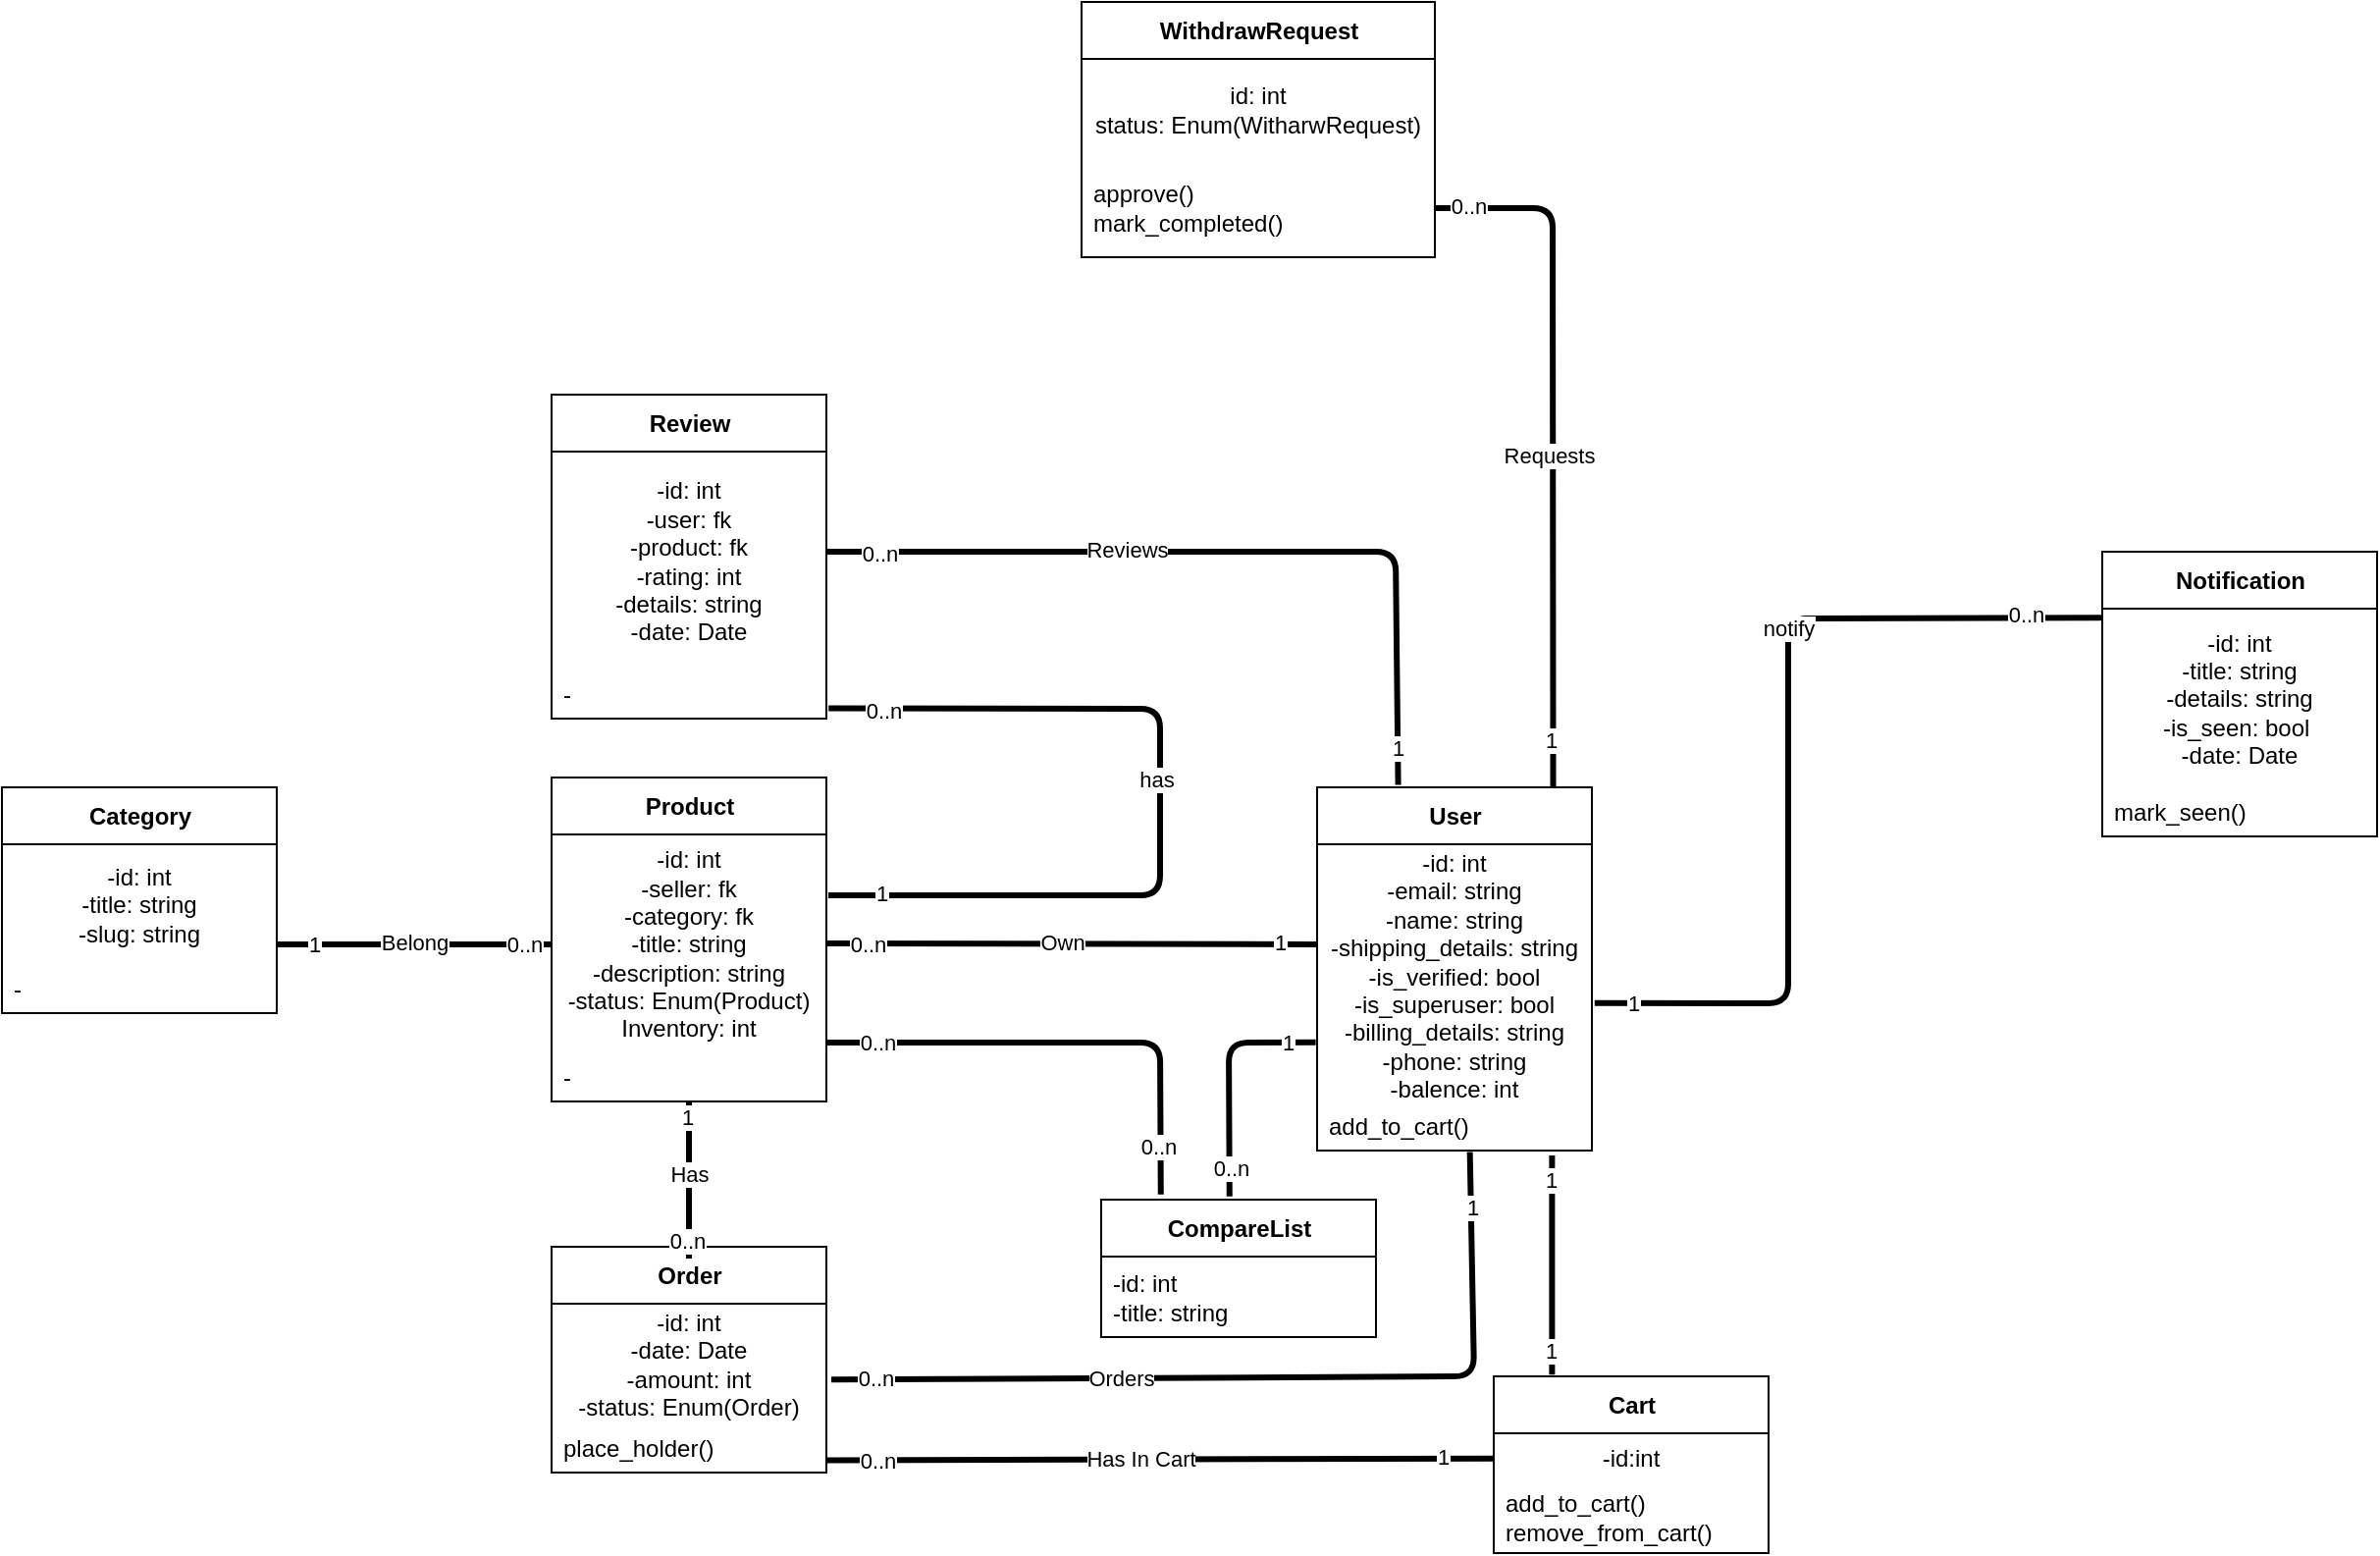 <mxfile version="24.3.1" type="device">
  <diagram id="PvmefhZthufcn5cNyNyI" name="Page-1">
    <mxGraphModel dx="1364" dy="1832" grid="1" gridSize="10" guides="1" tooltips="1" connect="1" arrows="1" fold="1" page="1" pageScale="1" pageWidth="850" pageHeight="1100" math="0" shadow="0">
      <root>
        <mxCell id="0" />
        <mxCell id="1" parent="0" />
        <mxCell id="57" value="User" style="swimlane;fontStyle=1;align=center;verticalAlign=middle;childLayout=stackLayout;horizontal=1;startSize=29;horizontalStack=0;resizeParent=1;resizeParentMax=0;resizeLast=0;collapsible=0;marginBottom=0;html=1;" parent="1" vertex="1">
          <mxGeometry x="1400" y="160" width="140" height="185" as="geometry" />
        </mxCell>
        <mxCell id="58" value="-id: int&lt;br&gt;-email: string&lt;br&gt;-name: string&lt;br&gt;-shipping_details: string&lt;br&gt;-is_verified: bool&lt;br&gt;-is_superuser: bool&lt;br&gt;-billing_details: string&lt;br&gt;-phone: string&lt;br&gt;-balence: int" style="text;html=1;strokeColor=none;fillColor=none;align=center;verticalAlign=middle;spacingLeft=4;spacingRight=4;overflow=hidden;rotatable=0;points=[[0,0.5],[1,0.5]];portConstraint=eastwest;" parent="57" vertex="1">
          <mxGeometry y="29" width="140" height="131" as="geometry" />
        </mxCell>
        <mxCell id="59" value="add_to_cart()" style="text;html=1;strokeColor=none;fillColor=none;align=left;verticalAlign=middle;spacingLeft=4;spacingRight=4;overflow=hidden;rotatable=0;points=[[0,0.5],[1,0.5]];portConstraint=eastwest;" parent="57" vertex="1">
          <mxGeometry y="160" width="140" height="25" as="geometry" />
        </mxCell>
        <mxCell id="60" value="Product" style="swimlane;fontStyle=1;align=center;verticalAlign=middle;childLayout=stackLayout;horizontal=1;startSize=29;horizontalStack=0;resizeParent=1;resizeParentMax=0;resizeLast=0;collapsible=0;marginBottom=0;html=1;" parent="1" vertex="1">
          <mxGeometry x="1010" y="155" width="140" height="165" as="geometry" />
        </mxCell>
        <mxCell id="61" value="-id: int&lt;br&gt;-seller: fk&lt;br&gt;-category: fk&lt;br&gt;-title: string&lt;br&gt;-description: string&lt;br&gt;-status: Enum(Product)&lt;br&gt;Inventory: int" style="text;html=1;strokeColor=none;fillColor=none;align=center;verticalAlign=middle;spacingLeft=4;spacingRight=4;overflow=hidden;rotatable=0;points=[[0,0.5],[1,0.5]];portConstraint=eastwest;" parent="60" vertex="1">
          <mxGeometry y="29" width="140" height="111" as="geometry" />
        </mxCell>
        <mxCell id="62" value="-" style="text;html=1;strokeColor=none;fillColor=none;align=left;verticalAlign=middle;spacingLeft=4;spacingRight=4;overflow=hidden;rotatable=0;points=[[0,0.5],[1,0.5]];portConstraint=eastwest;" parent="60" vertex="1">
          <mxGeometry y="140" width="140" height="25" as="geometry" />
        </mxCell>
        <mxCell id="63" value="" style="endArrow=none;startArrow=none;endFill=0;startFill=0;endSize=8;html=1;verticalAlign=bottom;labelBackgroundColor=none;strokeWidth=3;exitX=1;exitY=0.5;exitDx=0;exitDy=0;" parent="1" source="61" edge="1">
          <mxGeometry width="160" relative="1" as="geometry">
            <mxPoint x="1260" y="240" as="sourcePoint" />
            <mxPoint x="1400" y="240" as="targetPoint" />
          </mxGeometry>
        </mxCell>
        <mxCell id="64" value="0..n" style="edgeLabel;html=1;align=center;verticalAlign=middle;resizable=0;points=[];" parent="63" vertex="1" connectable="0">
          <mxGeometry x="-0.887" relative="1" as="geometry">
            <mxPoint x="7" as="offset" />
          </mxGeometry>
        </mxCell>
        <mxCell id="65" value="1" style="edgeLabel;html=1;align=center;verticalAlign=middle;resizable=0;points=[];" parent="63" vertex="1" connectable="0">
          <mxGeometry x="0.842" y="1" relative="1" as="geometry">
            <mxPoint as="offset" />
          </mxGeometry>
        </mxCell>
        <mxCell id="73" value="Own" style="edgeLabel;html=1;align=center;verticalAlign=middle;resizable=0;points=[];" parent="63" vertex="1" connectable="0">
          <mxGeometry x="-0.11" y="1" relative="1" as="geometry">
            <mxPoint x="8" as="offset" />
          </mxGeometry>
        </mxCell>
        <mxCell id="66" value="Order" style="swimlane;fontStyle=1;align=center;verticalAlign=middle;childLayout=stackLayout;horizontal=1;startSize=29;horizontalStack=0;resizeParent=1;resizeParentMax=0;resizeLast=0;collapsible=0;marginBottom=0;html=1;" parent="1" vertex="1">
          <mxGeometry x="1010" y="394" width="140" height="115" as="geometry" />
        </mxCell>
        <mxCell id="67" value="-id: int&lt;br&gt;-date: Date&lt;br&gt;-amount: int&lt;br&gt;-status: Enum(Order)" style="text;html=1;strokeColor=none;fillColor=none;align=center;verticalAlign=middle;spacingLeft=4;spacingRight=4;overflow=hidden;rotatable=0;points=[[0,0.5],[1,0.5]];portConstraint=eastwest;" parent="66" vertex="1">
          <mxGeometry y="29" width="140" height="61" as="geometry" />
        </mxCell>
        <mxCell id="68" value="place_holder()" style="text;html=1;strokeColor=none;fillColor=none;align=left;verticalAlign=middle;spacingLeft=4;spacingRight=4;overflow=hidden;rotatable=0;points=[[0,0.5],[1,0.5]];portConstraint=eastwest;" parent="66" vertex="1">
          <mxGeometry y="90" width="140" height="25" as="geometry" />
        </mxCell>
        <mxCell id="70" value="" style="endArrow=none;startArrow=none;endFill=0;startFill=0;endSize=8;html=1;verticalAlign=bottom;labelBackgroundColor=none;strokeWidth=3;" parent="1" edge="1">
          <mxGeometry width="160" relative="1" as="geometry">
            <mxPoint x="1080" y="320" as="sourcePoint" />
            <mxPoint x="1080" y="400" as="targetPoint" />
          </mxGeometry>
        </mxCell>
        <mxCell id="76" value="0..n" style="edgeLabel;html=1;align=center;verticalAlign=middle;resizable=0;points=[];" parent="70" vertex="1" connectable="0">
          <mxGeometry x="0.781" y="-1" relative="1" as="geometry">
            <mxPoint as="offset" />
          </mxGeometry>
        </mxCell>
        <mxCell id="77" value="1" style="edgeLabel;html=1;align=center;verticalAlign=middle;resizable=0;points=[];" parent="70" vertex="1" connectable="0">
          <mxGeometry x="-0.802" y="-1" relative="1" as="geometry">
            <mxPoint as="offset" />
          </mxGeometry>
        </mxCell>
        <mxCell id="86" value="Has" style="edgeLabel;html=1;align=center;verticalAlign=middle;resizable=0;points=[];" parent="70" vertex="1" connectable="0">
          <mxGeometry x="-0.075" relative="1" as="geometry">
            <mxPoint as="offset" />
          </mxGeometry>
        </mxCell>
        <mxCell id="71" value="" style="endArrow=none;startArrow=none;endFill=0;startFill=0;endSize=8;html=1;verticalAlign=bottom;labelBackgroundColor=none;strokeWidth=3;entryX=0.556;entryY=1.031;entryDx=0;entryDy=0;entryPerimeter=0;exitX=1.018;exitY=0.633;exitDx=0;exitDy=0;exitPerimeter=0;" parent="1" source="67" target="59" edge="1">
          <mxGeometry width="160" relative="1" as="geometry">
            <mxPoint x="1150" y="460" as="sourcePoint" />
            <mxPoint x="1420" y="460" as="targetPoint" />
            <Array as="points">
              <mxPoint x="1480" y="460" />
            </Array>
          </mxGeometry>
        </mxCell>
        <mxCell id="72" value="0..n" style="edgeLabel;html=1;align=center;verticalAlign=middle;resizable=0;points=[];" parent="71" vertex="1" connectable="0">
          <mxGeometry x="-0.901" y="1" relative="1" as="geometry">
            <mxPoint as="offset" />
          </mxGeometry>
        </mxCell>
        <mxCell id="75" value="1" style="edgeLabel;html=1;align=center;verticalAlign=middle;resizable=0;points=[];" parent="71" vertex="1" connectable="0">
          <mxGeometry x="0.874" relative="1" as="geometry">
            <mxPoint as="offset" />
          </mxGeometry>
        </mxCell>
        <mxCell id="85" value="Orders" style="edgeLabel;html=1;align=center;verticalAlign=middle;resizable=0;points=[];" parent="71" vertex="1" connectable="0">
          <mxGeometry x="-0.334" relative="1" as="geometry">
            <mxPoint as="offset" />
          </mxGeometry>
        </mxCell>
        <mxCell id="78" value="Category" style="swimlane;fontStyle=1;align=center;verticalAlign=middle;childLayout=stackLayout;horizontal=1;startSize=29;horizontalStack=0;resizeParent=1;resizeParentMax=0;resizeLast=0;collapsible=0;marginBottom=0;html=1;" parent="1" vertex="1">
          <mxGeometry x="730" y="160" width="140" height="115" as="geometry" />
        </mxCell>
        <mxCell id="79" value="-id: int&lt;br&gt;-title: string&lt;br&gt;-slug: string" style="text;html=1;strokeColor=none;fillColor=none;align=center;verticalAlign=middle;spacingLeft=4;spacingRight=4;overflow=hidden;rotatable=0;points=[[0,0.5],[1,0.5]];portConstraint=eastwest;" parent="78" vertex="1">
          <mxGeometry y="29" width="140" height="61" as="geometry" />
        </mxCell>
        <mxCell id="80" value="-" style="text;html=1;strokeColor=none;fillColor=none;align=left;verticalAlign=middle;spacingLeft=4;spacingRight=4;overflow=hidden;rotatable=0;points=[[0,0.5],[1,0.5]];portConstraint=eastwest;" parent="78" vertex="1">
          <mxGeometry y="90" width="140" height="25" as="geometry" />
        </mxCell>
        <mxCell id="82" value="" style="endArrow=none;startArrow=none;endFill=0;startFill=0;endSize=8;html=1;verticalAlign=bottom;labelBackgroundColor=none;strokeWidth=3;" parent="1" edge="1">
          <mxGeometry width="160" relative="1" as="geometry">
            <mxPoint x="870" y="240" as="sourcePoint" />
            <mxPoint x="1010" y="240" as="targetPoint" />
          </mxGeometry>
        </mxCell>
        <mxCell id="83" value="1" style="edgeLabel;html=1;align=center;verticalAlign=middle;resizable=0;points=[];" parent="82" vertex="1" connectable="0">
          <mxGeometry x="-0.733" relative="1" as="geometry">
            <mxPoint as="offset" />
          </mxGeometry>
        </mxCell>
        <mxCell id="84" value="Belong" style="edgeLabel;html=1;align=center;verticalAlign=middle;resizable=0;points=[];" parent="82" vertex="1" connectable="0">
          <mxGeometry x="-0.098" y="1" relative="1" as="geometry">
            <mxPoint x="7" as="offset" />
          </mxGeometry>
        </mxCell>
        <mxCell id="87" value="0..n" style="edgeLabel;html=1;align=center;verticalAlign=middle;resizable=0;points=[];" parent="82" vertex="1" connectable="0">
          <mxGeometry x="0.795" relative="1" as="geometry">
            <mxPoint as="offset" />
          </mxGeometry>
        </mxCell>
        <mxCell id="91" value="CompareList" style="swimlane;fontStyle=1;align=center;verticalAlign=middle;childLayout=stackLayout;horizontal=1;startSize=29;horizontalStack=0;resizeParent=1;resizeParentMax=0;resizeLast=0;collapsible=0;marginBottom=0;html=1;" parent="1" vertex="1">
          <mxGeometry x="1290" y="370" width="140" height="70" as="geometry" />
        </mxCell>
        <mxCell id="93" value="-id: int&lt;br&gt;-title: string" style="text;html=1;strokeColor=none;fillColor=none;align=left;verticalAlign=middle;spacingLeft=4;spacingRight=4;overflow=hidden;rotatable=0;points=[[0,0.5],[1,0.5]];portConstraint=eastwest;" parent="91" vertex="1">
          <mxGeometry y="29" width="140" height="41" as="geometry" />
        </mxCell>
        <mxCell id="94" value="Notification" style="swimlane;fontStyle=1;align=center;verticalAlign=middle;childLayout=stackLayout;horizontal=1;startSize=29;horizontalStack=0;resizeParent=1;resizeParentMax=0;resizeLast=0;collapsible=0;marginBottom=0;html=1;" parent="1" vertex="1">
          <mxGeometry x="1800" y="40" width="140" height="145" as="geometry" />
        </mxCell>
        <mxCell id="95" value="-id: int&lt;br&gt;-title: string&lt;br&gt;-details: string&lt;br&gt;-is_seen: bool&amp;nbsp;&lt;br&gt;-date: Date" style="text;html=1;strokeColor=none;fillColor=none;align=center;verticalAlign=middle;spacingLeft=4;spacingRight=4;overflow=hidden;rotatable=0;points=[[0,0.5],[1,0.5]];portConstraint=eastwest;" parent="94" vertex="1">
          <mxGeometry y="29" width="140" height="91" as="geometry" />
        </mxCell>
        <mxCell id="96" value="mark_seen()" style="text;html=1;strokeColor=none;fillColor=none;align=left;verticalAlign=middle;spacingLeft=4;spacingRight=4;overflow=hidden;rotatable=0;points=[[0,0.5],[1,0.5]];portConstraint=eastwest;" parent="94" vertex="1">
          <mxGeometry y="120" width="140" height="25" as="geometry" />
        </mxCell>
        <mxCell id="103" value="" style="endArrow=none;startArrow=none;endFill=0;startFill=0;endSize=8;html=1;verticalAlign=bottom;labelBackgroundColor=none;strokeWidth=3;exitX=1.01;exitY=0.617;exitDx=0;exitDy=0;exitPerimeter=0;entryX=0.002;entryY=0.051;entryDx=0;entryDy=0;entryPerimeter=0;" parent="1" source="58" target="95" edge="1">
          <mxGeometry width="160" relative="1" as="geometry">
            <mxPoint x="1520" y="75" as="sourcePoint" />
            <mxPoint x="1680" y="75" as="targetPoint" />
            <Array as="points">
              <mxPoint x="1640" y="270" />
              <mxPoint x="1640" y="74" />
            </Array>
          </mxGeometry>
        </mxCell>
        <mxCell id="104" value="0..n" style="edgeLabel;html=1;align=center;verticalAlign=middle;resizable=0;points=[];" parent="103" vertex="1" connectable="0">
          <mxGeometry x="0.825" y="2" relative="1" as="geometry">
            <mxPoint as="offset" />
          </mxGeometry>
        </mxCell>
        <mxCell id="105" value="1" style="edgeLabel;html=1;align=center;verticalAlign=middle;resizable=0;points=[];" parent="103" vertex="1" connectable="0">
          <mxGeometry x="-0.916" relative="1" as="geometry">
            <mxPoint as="offset" />
          </mxGeometry>
        </mxCell>
        <mxCell id="110" value="notify" style="edgeLabel;html=1;align=center;verticalAlign=middle;resizable=0;points=[];" parent="103" vertex="1" connectable="0">
          <mxGeometry x="-0.015" y="2" relative="1" as="geometry">
            <mxPoint x="2" y="-66" as="offset" />
          </mxGeometry>
        </mxCell>
        <mxCell id="120" value="Review" style="swimlane;fontStyle=1;align=center;verticalAlign=middle;childLayout=stackLayout;horizontal=1;startSize=29;horizontalStack=0;resizeParent=1;resizeParentMax=0;resizeLast=0;collapsible=0;marginBottom=0;html=1;" parent="1" vertex="1">
          <mxGeometry x="1010" y="-40" width="140" height="165" as="geometry" />
        </mxCell>
        <mxCell id="121" value="-id: int&lt;br&gt;-user: fk&lt;br&gt;-product: fk&lt;br&gt;-rating: int&lt;br&gt;-details: string&lt;br&gt;-date: Date" style="text;html=1;strokeColor=none;fillColor=none;align=center;verticalAlign=middle;spacingLeft=4;spacingRight=4;overflow=hidden;rotatable=0;points=[[0,0.5],[1,0.5]];portConstraint=eastwest;" parent="120" vertex="1">
          <mxGeometry y="29" width="140" height="111" as="geometry" />
        </mxCell>
        <mxCell id="122" value="-" style="text;html=1;strokeColor=none;fillColor=none;align=left;verticalAlign=middle;spacingLeft=4;spacingRight=4;overflow=hidden;rotatable=0;points=[[0,0.5],[1,0.5]];portConstraint=eastwest;" parent="120" vertex="1">
          <mxGeometry y="140" width="140" height="25" as="geometry" />
        </mxCell>
        <mxCell id="123" value="" style="endArrow=none;startArrow=none;endFill=0;startFill=0;endSize=8;html=1;verticalAlign=bottom;labelBackgroundColor=none;strokeWidth=3;exitX=1.008;exitY=0.791;exitDx=0;exitDy=0;exitPerimeter=0;" parent="1" source="122" edge="1">
          <mxGeometry width="160" relative="1" as="geometry">
            <mxPoint x="1260" y="10" as="sourcePoint" />
            <mxPoint x="1151" y="215" as="targetPoint" />
            <Array as="points">
              <mxPoint x="1320" y="120" />
              <mxPoint x="1320" y="215" />
            </Array>
          </mxGeometry>
        </mxCell>
        <mxCell id="124" value="0..n" style="edgeLabel;html=1;align=center;verticalAlign=middle;resizable=0;points=[];" parent="123" vertex="1" connectable="0">
          <mxGeometry x="-0.87" y="-1" relative="1" as="geometry">
            <mxPoint as="offset" />
          </mxGeometry>
        </mxCell>
        <mxCell id="125" value="1" style="edgeLabel;html=1;align=center;verticalAlign=middle;resizable=0;points=[];" parent="123" vertex="1" connectable="0">
          <mxGeometry x="0.879" y="-1" relative="1" as="geometry">
            <mxPoint as="offset" />
          </mxGeometry>
        </mxCell>
        <mxCell id="152" value="has" style="edgeLabel;html=1;align=center;verticalAlign=middle;resizable=0;points=[];" parent="123" vertex="1" connectable="0">
          <mxGeometry x="-0.049" y="-2" relative="1" as="geometry">
            <mxPoint y="-1" as="offset" />
          </mxGeometry>
        </mxCell>
        <mxCell id="126" value="" style="endArrow=none;startArrow=none;endFill=0;startFill=0;endSize=8;html=1;verticalAlign=bottom;labelBackgroundColor=none;strokeWidth=3;entryX=0.295;entryY=-0.007;entryDx=0;entryDy=0;entryPerimeter=0;" parent="1" target="57" edge="1">
          <mxGeometry width="160" relative="1" as="geometry">
            <mxPoint x="1150" y="40" as="sourcePoint" />
            <mxPoint x="1420" y="42.08" as="targetPoint" />
            <Array as="points">
              <mxPoint x="1440" y="40" />
            </Array>
          </mxGeometry>
        </mxCell>
        <mxCell id="127" value="0..n" style="edgeLabel;html=1;align=center;verticalAlign=middle;resizable=0;points=[];" parent="126" vertex="1" connectable="0">
          <mxGeometry x="-0.868" y="-1" relative="1" as="geometry">
            <mxPoint as="offset" />
          </mxGeometry>
        </mxCell>
        <mxCell id="128" value="1" style="edgeLabel;html=1;align=center;verticalAlign=middle;resizable=0;points=[];" parent="126" vertex="1" connectable="0">
          <mxGeometry x="0.906" relative="1" as="geometry">
            <mxPoint as="offset" />
          </mxGeometry>
        </mxCell>
        <mxCell id="138" value="Reviews" style="edgeLabel;html=1;align=center;verticalAlign=middle;resizable=0;points=[];" parent="126" vertex="1" connectable="0">
          <mxGeometry x="-0.251" y="1" relative="1" as="geometry">
            <mxPoint as="offset" />
          </mxGeometry>
        </mxCell>
        <mxCell id="133" value="WithdrawRequest" style="swimlane;fontStyle=1;align=center;verticalAlign=middle;childLayout=stackLayout;horizontal=1;startSize=29;horizontalStack=0;resizeParent=1;resizeParentMax=0;resizeLast=0;collapsible=0;marginBottom=0;html=1;" parent="1" vertex="1">
          <mxGeometry x="1280" y="-240" width="180" height="130" as="geometry" />
        </mxCell>
        <mxCell id="134" value="id: int&lt;br&gt;status: Enum(WitharwRequest)" style="text;html=1;strokeColor=none;fillColor=none;align=center;verticalAlign=middle;spacingLeft=4;spacingRight=4;overflow=hidden;rotatable=0;points=[[0,0.5],[1,0.5]];portConstraint=eastwest;" parent="133" vertex="1">
          <mxGeometry y="29" width="180" height="51" as="geometry" />
        </mxCell>
        <mxCell id="135" value="approve()&lt;br&gt;mark_completed()" style="text;html=1;strokeColor=none;fillColor=none;align=left;verticalAlign=middle;spacingLeft=4;spacingRight=4;overflow=hidden;rotatable=0;points=[[0,0.5],[1,0.5]];portConstraint=eastwest;" parent="133" vertex="1">
          <mxGeometry y="80" width="180" height="50" as="geometry" />
        </mxCell>
        <mxCell id="136" value="" style="endArrow=none;startArrow=none;endFill=0;startFill=0;endSize=8;html=1;verticalAlign=bottom;labelBackgroundColor=none;strokeWidth=3;exitX=1;exitY=0.5;exitDx=0;exitDy=0;entryX=0.859;entryY=0.002;entryDx=0;entryDy=0;entryPerimeter=0;" parent="1" source="135" target="57" edge="1">
          <mxGeometry width="160" relative="1" as="geometry">
            <mxPoint x="1440" y="-70" as="sourcePoint" />
            <mxPoint x="1520" y="150" as="targetPoint" />
            <Array as="points">
              <mxPoint x="1520" y="-135" />
            </Array>
          </mxGeometry>
        </mxCell>
        <mxCell id="139" value="Requests" style="edgeLabel;html=1;align=center;verticalAlign=middle;resizable=0;points=[];" parent="136" vertex="1" connectable="0">
          <mxGeometry x="0.043" y="-2" relative="1" as="geometry">
            <mxPoint as="offset" />
          </mxGeometry>
        </mxCell>
        <mxCell id="140" value="1" style="edgeLabel;html=1;align=center;verticalAlign=middle;resizable=0;points=[];" parent="136" vertex="1" connectable="0">
          <mxGeometry x="0.863" y="-2" relative="1" as="geometry">
            <mxPoint x="1" as="offset" />
          </mxGeometry>
        </mxCell>
        <mxCell id="141" value="0..n" style="edgeLabel;html=1;align=center;verticalAlign=middle;resizable=0;points=[];" parent="136" vertex="1" connectable="0">
          <mxGeometry x="-0.906" y="1" relative="1" as="geometry">
            <mxPoint as="offset" />
          </mxGeometry>
        </mxCell>
        <mxCell id="145" value="" style="endArrow=none;startArrow=none;endFill=0;startFill=0;endSize=8;html=1;verticalAlign=bottom;labelBackgroundColor=none;strokeWidth=3;entryX=0.217;entryY=-0.037;entryDx=0;entryDy=0;entryPerimeter=0;exitX=1;exitY=0.955;exitDx=0;exitDy=0;exitPerimeter=0;" parent="1" source="61" target="91" edge="1">
          <mxGeometry width="160" relative="1" as="geometry">
            <mxPoint x="1220" y="340" as="sourcePoint" />
            <mxPoint x="1380" y="340" as="targetPoint" />
            <Array as="points">
              <mxPoint x="1320" y="290" />
            </Array>
          </mxGeometry>
        </mxCell>
        <mxCell id="146" value="0..n" style="edgeLabel;html=1;align=center;verticalAlign=middle;resizable=0;points=[];" parent="145" vertex="1" connectable="0">
          <mxGeometry x="0.797" y="-2" relative="1" as="geometry">
            <mxPoint as="offset" />
          </mxGeometry>
        </mxCell>
        <mxCell id="147" value="0..n" style="edgeLabel;html=1;align=center;verticalAlign=middle;resizable=0;points=[];" parent="145" vertex="1" connectable="0">
          <mxGeometry x="-0.793" relative="1" as="geometry">
            <mxPoint as="offset" />
          </mxGeometry>
        </mxCell>
        <mxCell id="148" value="" style="endArrow=none;startArrow=none;endFill=0;startFill=0;endSize=8;html=1;verticalAlign=bottom;labelBackgroundColor=none;strokeWidth=3;exitX=0.467;exitY=-0.024;exitDx=0;exitDy=0;exitPerimeter=0;entryX=-0.005;entryY=0.77;entryDx=0;entryDy=0;entryPerimeter=0;" parent="1" source="91" target="58" edge="1">
          <mxGeometry width="160" relative="1" as="geometry">
            <mxPoint x="1370" y="360" as="sourcePoint" />
            <mxPoint x="1530" y="360" as="targetPoint" />
            <Array as="points">
              <mxPoint x="1355" y="290" />
            </Array>
          </mxGeometry>
        </mxCell>
        <mxCell id="150" value="1" style="edgeLabel;html=1;align=center;verticalAlign=middle;resizable=0;points=[];" parent="148" vertex="1" connectable="0">
          <mxGeometry x="0.759" relative="1" as="geometry">
            <mxPoint as="offset" />
          </mxGeometry>
        </mxCell>
        <mxCell id="151" value="0..n" style="edgeLabel;html=1;align=center;verticalAlign=middle;resizable=0;points=[];" parent="148" vertex="1" connectable="0">
          <mxGeometry x="-0.782" relative="1" as="geometry">
            <mxPoint y="-1" as="offset" />
          </mxGeometry>
        </mxCell>
        <mxCell id="153" value="" style="endArrow=none;startArrow=none;endFill=0;startFill=0;endSize=8;html=1;verticalAlign=bottom;labelBackgroundColor=none;strokeWidth=3;exitX=0.999;exitY=0.75;exitDx=0;exitDy=0;exitPerimeter=0;" parent="1" source="68" edge="1">
          <mxGeometry width="160" relative="1" as="geometry">
            <mxPoint x="1157" y="502" as="sourcePoint" />
            <mxPoint x="1490" y="501.82" as="targetPoint" />
          </mxGeometry>
        </mxCell>
        <mxCell id="154" value="0..n" style="edgeLabel;html=1;align=center;verticalAlign=middle;resizable=0;points=[];" parent="153" vertex="1" connectable="0">
          <mxGeometry x="-0.887" relative="1" as="geometry">
            <mxPoint x="7" as="offset" />
          </mxGeometry>
        </mxCell>
        <mxCell id="155" value="1" style="edgeLabel;html=1;align=center;verticalAlign=middle;resizable=0;points=[];" parent="153" vertex="1" connectable="0">
          <mxGeometry x="0.842" y="1" relative="1" as="geometry">
            <mxPoint as="offset" />
          </mxGeometry>
        </mxCell>
        <mxCell id="156" value="Has In Cart" style="edgeLabel;html=1;align=center;verticalAlign=middle;resizable=0;points=[];" parent="153" vertex="1" connectable="0">
          <mxGeometry x="-0.11" y="1" relative="1" as="geometry">
            <mxPoint x="8" as="offset" />
          </mxGeometry>
        </mxCell>
        <mxCell id="157" value="Cart" style="swimlane;fontStyle=1;align=center;verticalAlign=middle;childLayout=stackLayout;horizontal=1;startSize=29;horizontalStack=0;resizeParent=1;resizeParentMax=0;resizeLast=0;collapsible=0;marginBottom=0;html=1;" parent="1" vertex="1">
          <mxGeometry x="1490" y="460" width="140" height="90" as="geometry" />
        </mxCell>
        <mxCell id="158" value="-id:int" style="text;html=1;strokeColor=none;fillColor=none;align=center;verticalAlign=middle;spacingLeft=4;spacingRight=4;overflow=hidden;rotatable=0;points=[[0,0.5],[1,0.5]];portConstraint=eastwest;" parent="157" vertex="1">
          <mxGeometry y="29" width="140" height="25" as="geometry" />
        </mxCell>
        <mxCell id="159" value="add_to_cart()&lt;br&gt;remove_from_cart()" style="text;html=1;strokeColor=none;fillColor=none;align=left;verticalAlign=middle;spacingLeft=4;spacingRight=4;overflow=hidden;rotatable=0;points=[[0,0.5],[1,0.5]];portConstraint=eastwest;" parent="157" vertex="1">
          <mxGeometry y="54" width="140" height="36" as="geometry" />
        </mxCell>
        <mxCell id="160" value="" style="endArrow=none;startArrow=none;endFill=0;startFill=0;endSize=8;html=1;verticalAlign=bottom;labelBackgroundColor=none;strokeWidth=3;exitX=0.855;exitY=1.101;exitDx=0;exitDy=0;exitPerimeter=0;entryX=0.212;entryY=-0.01;entryDx=0;entryDy=0;entryPerimeter=0;" parent="1" source="59" target="157" edge="1">
          <mxGeometry width="160" relative="1" as="geometry">
            <mxPoint x="1510" y="390" as="sourcePoint" />
            <mxPoint x="1670" y="390" as="targetPoint" />
          </mxGeometry>
        </mxCell>
        <mxCell id="161" value="1" style="edgeLabel;html=1;align=center;verticalAlign=middle;resizable=0;points=[];" parent="160" vertex="1" connectable="0">
          <mxGeometry x="-0.789" y="-1" relative="1" as="geometry">
            <mxPoint as="offset" />
          </mxGeometry>
        </mxCell>
        <mxCell id="162" value="1" style="edgeLabel;html=1;align=center;verticalAlign=middle;resizable=0;points=[];" parent="160" vertex="1" connectable="0">
          <mxGeometry x="0.786" y="-1" relative="1" as="geometry">
            <mxPoint as="offset" />
          </mxGeometry>
        </mxCell>
      </root>
    </mxGraphModel>
  </diagram>
</mxfile>

